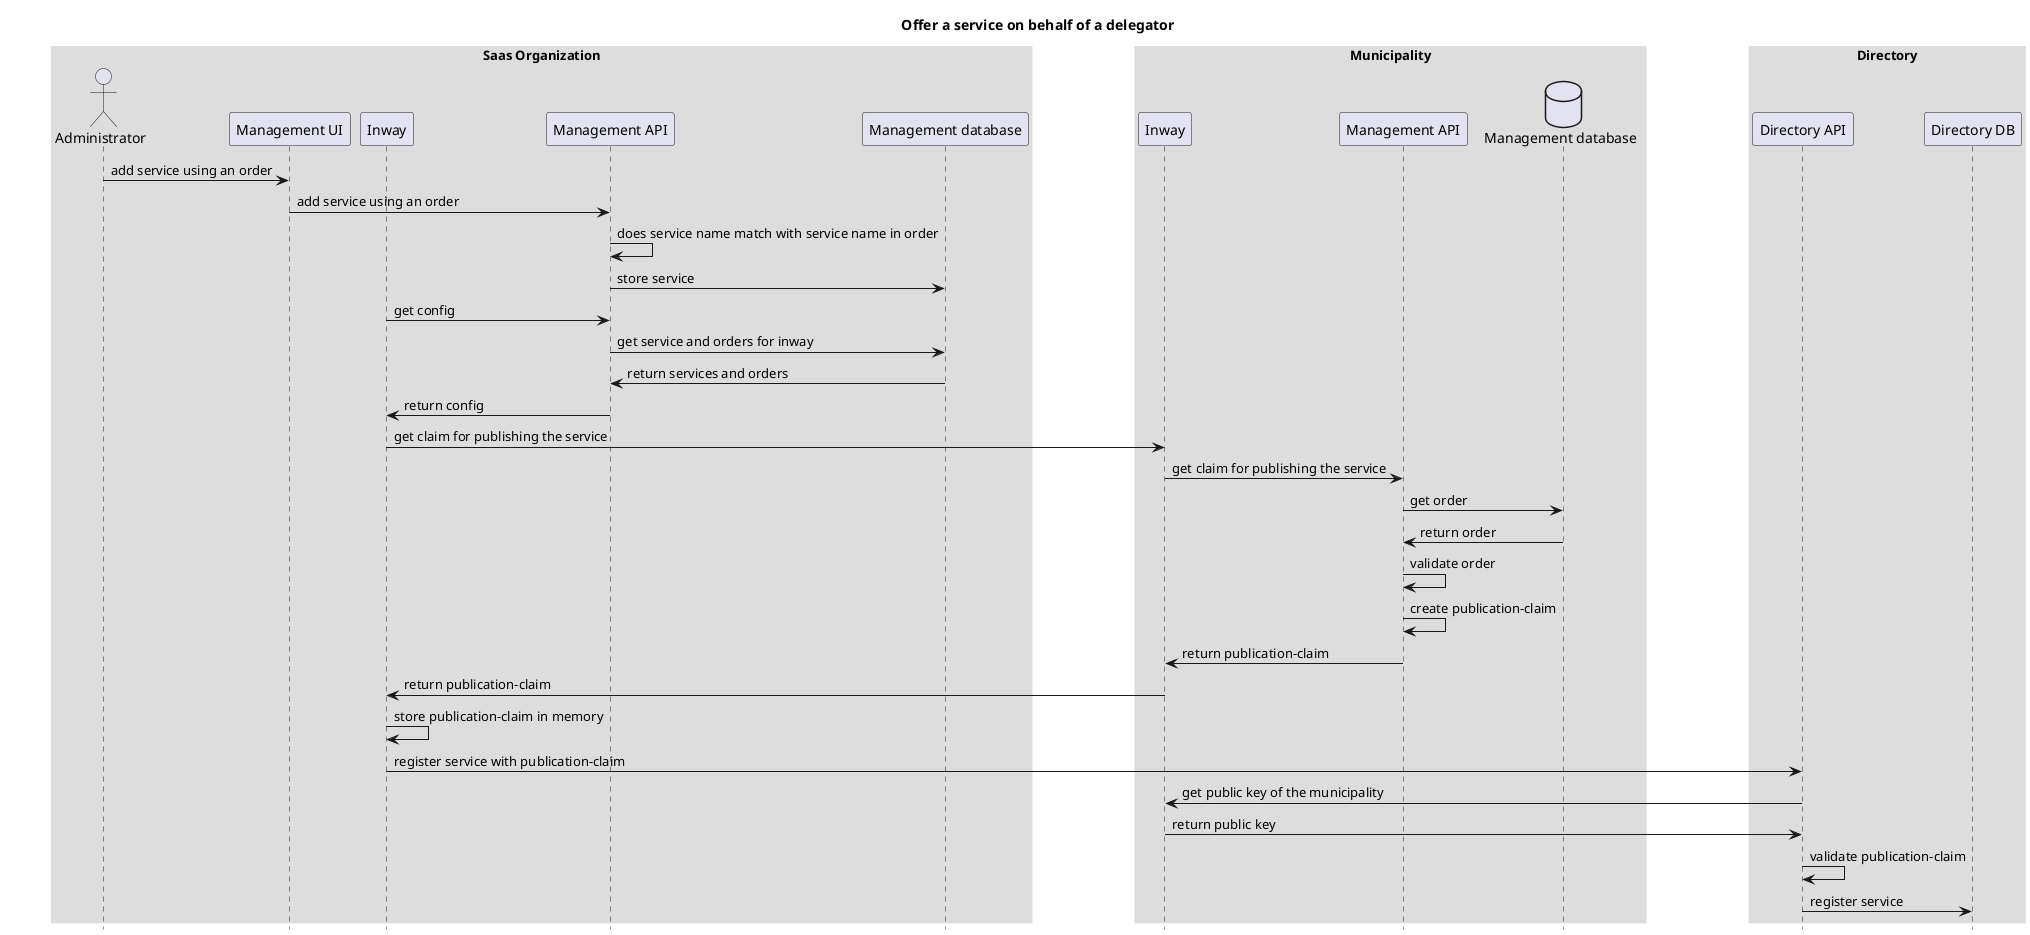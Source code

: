 @startuml
title: Offer a service on behalf of a delegator

skinparam sequenceBoxBorderColor #transparent
skinparam boxPadding 50
hide footbox

box "Saas Organization"
actor "Administrator" as administratorSaasOrganization
participant "Management UI" as managementUISaasOrganization
participant "Inway" as inwaySaasOrganization
participant "Management API" as managementAPISaasOrganization
participant "Management database" as managementDatabaseSaasOrganization
end box

box "Municipality"
participant "Inway" as inwayMunicipality
participant "Management API" as managementAPIMunicipality
database "Management database" as managementDatabaseMunicipality
end box

box "Directory"
participant "Directory API" as directoryAPI
participant "Directory DB" as directoryDatabase
end box

administratorSaasOrganization -> managementUISaasOrganization: add service using an order
managementUISaasOrganization -> managementAPISaasOrganization: add service using an order
managementAPISaasOrganization -> managementAPISaasOrganization: does service name match with service name in order
managementAPISaasOrganization -> managementDatabaseSaasOrganization: store service

inwaySaasOrganization -> managementAPISaasOrganization: get config
managementAPISaasOrganization -> managementDatabaseSaasOrganization: get service and orders for inway
managementDatabaseSaasOrganization -> managementAPISaasOrganization: return services and orders
managementAPISaasOrganization -> inwaySaasOrganization: return config

inwaySaasOrganization -> inwayMunicipality: get claim for publishing the service
inwayMunicipality -> managementAPIMunicipality: get claim for publishing the service
managementAPIMunicipality -> managementDatabaseMunicipality: get order
managementDatabaseMunicipality -> managementAPIMunicipality: return order
managementAPIMunicipality -> managementAPIMunicipality: validate order
managementAPIMunicipality -> managementAPIMunicipality: create publication-claim
managementAPIMunicipality -> inwayMunicipality: return publication-claim
inwayMunicipality -> inwaySaasOrganization: return publication-claim
inwaySaasOrganization -> inwaySaasOrganization: store publication-claim in memory
inwaySaasOrganization -> directoryAPI: register service with publication-claim
directoryAPI -> inwayMunicipality: get public key of the municipality
inwayMunicipality -> directoryAPI: return public key
directoryAPI -> directoryAPI: validate publication-claim
directoryAPI -> directoryDatabase: register service

@enduml
